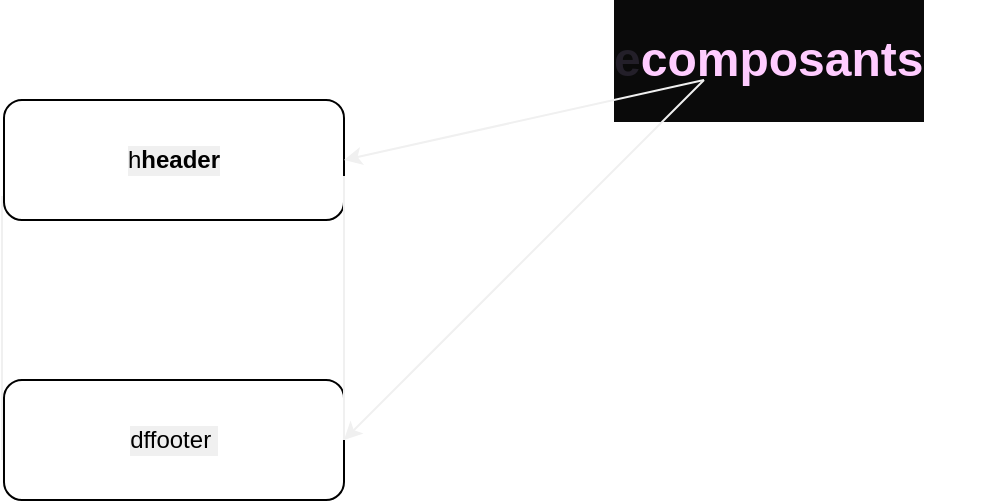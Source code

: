 <mxfile>
    <diagram id="Puddij3KGvnxnLPg2rXB" name="Page-1">
        <mxGraphModel dx="662" dy="515" grid="1" gridSize="10" guides="1" tooltips="1" connect="1" arrows="1" fold="1" page="1" pageScale="1" pageWidth="850" pageHeight="1100" math="0" shadow="0">
            <root>
                <mxCell id="0"/>
                <mxCell id="1" parent="0"/>
                <mxCell id="8" value="h&lt;font color=&quot;#000000&quot;&gt;&lt;b&gt;header&lt;/b&gt;&lt;/font&gt;" style="rounded=1;whiteSpace=wrap;html=1;labelBackgroundColor=#F0F0F0;" vertex="1" parent="1">
                    <mxGeometry x="50" y="150" width="170" height="60" as="geometry"/>
                </mxCell>
                <mxCell id="10" value="df&lt;font color=&quot;#000000&quot;&gt;footer&amp;nbsp;&lt;/font&gt;" style="rounded=1;whiteSpace=wrap;html=1;labelBackgroundColor=#F0F0F0;" vertex="1" parent="1">
                    <mxGeometry x="50" y="290" width="170" height="60" as="geometry"/>
                </mxCell>
                <mxCell id="11" value="" style="endArrow=none;html=1;strokeColor=#F0F0F0;entryX=1;entryY=0.633;entryDx=0;entryDy=0;entryPerimeter=0;exitX=1;exitY=0.5;exitDx=0;exitDy=0;" edge="1" parent="1" source="10" target="8">
                    <mxGeometry width="50" height="50" relative="1" as="geometry">
                        <mxPoint x="310" y="350" as="sourcePoint"/>
                        <mxPoint x="360" y="300" as="targetPoint"/>
                    </mxGeometry>
                </mxCell>
                <mxCell id="12" value="" style="endArrow=none;html=1;strokeColor=#F0F0F0;entryX=1;entryY=0.633;entryDx=0;entryDy=0;entryPerimeter=0;exitX=1;exitY=0.5;exitDx=0;exitDy=0;" edge="1" parent="1">
                    <mxGeometry width="50" height="50" relative="1" as="geometry">
                        <mxPoint x="49" y="330" as="sourcePoint"/>
                        <mxPoint x="49" y="197.98" as="targetPoint"/>
                        <Array as="points">
                            <mxPoint x="49" y="260"/>
                        </Array>
                    </mxGeometry>
                </mxCell>
                <mxCell id="20" value="&lt;h1&gt;e&lt;font color=&quot;#ffccff&quot;&gt;composants&lt;/font&gt;&lt;/h1&gt;" style="text;html=1;strokeColor=none;fillColor=none;spacing=5;spacingTop=-20;whiteSpace=wrap;overflow=hidden;rounded=0;labelBackgroundColor=#0a0a0a;fontColor=#231f29;" vertex="1" parent="1">
                    <mxGeometry x="350" y="110" width="190" height="120" as="geometry"/>
                </mxCell>
                <mxCell id="21" value="" style="endArrow=classic;html=1;strokeColor=#F0F0F0;fontColor=#FFCCFF;exitX=0.263;exitY=0.25;exitDx=0;exitDy=0;exitPerimeter=0;entryX=1;entryY=0.5;entryDx=0;entryDy=0;" edge="1" parent="1" source="20" target="8">
                    <mxGeometry width="50" height="50" relative="1" as="geometry">
                        <mxPoint x="300" y="370" as="sourcePoint"/>
                        <mxPoint x="350" y="320" as="targetPoint"/>
                    </mxGeometry>
                </mxCell>
                <mxCell id="22" value="" style="endArrow=classic;html=1;strokeColor=#F0F0F0;fontColor=#FFCCFF;" edge="1" parent="1">
                    <mxGeometry width="50" height="50" relative="1" as="geometry">
                        <mxPoint x="400" y="140" as="sourcePoint"/>
                        <mxPoint x="220" y="320" as="targetPoint"/>
                    </mxGeometry>
                </mxCell>
            </root>
        </mxGraphModel>
    </diagram>
</mxfile>